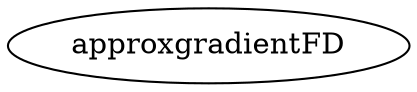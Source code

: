 /* Created by mdot for Matlab */
digraph m2html {

  approxgradientFD [URL="approxgradientFD.html"];
}